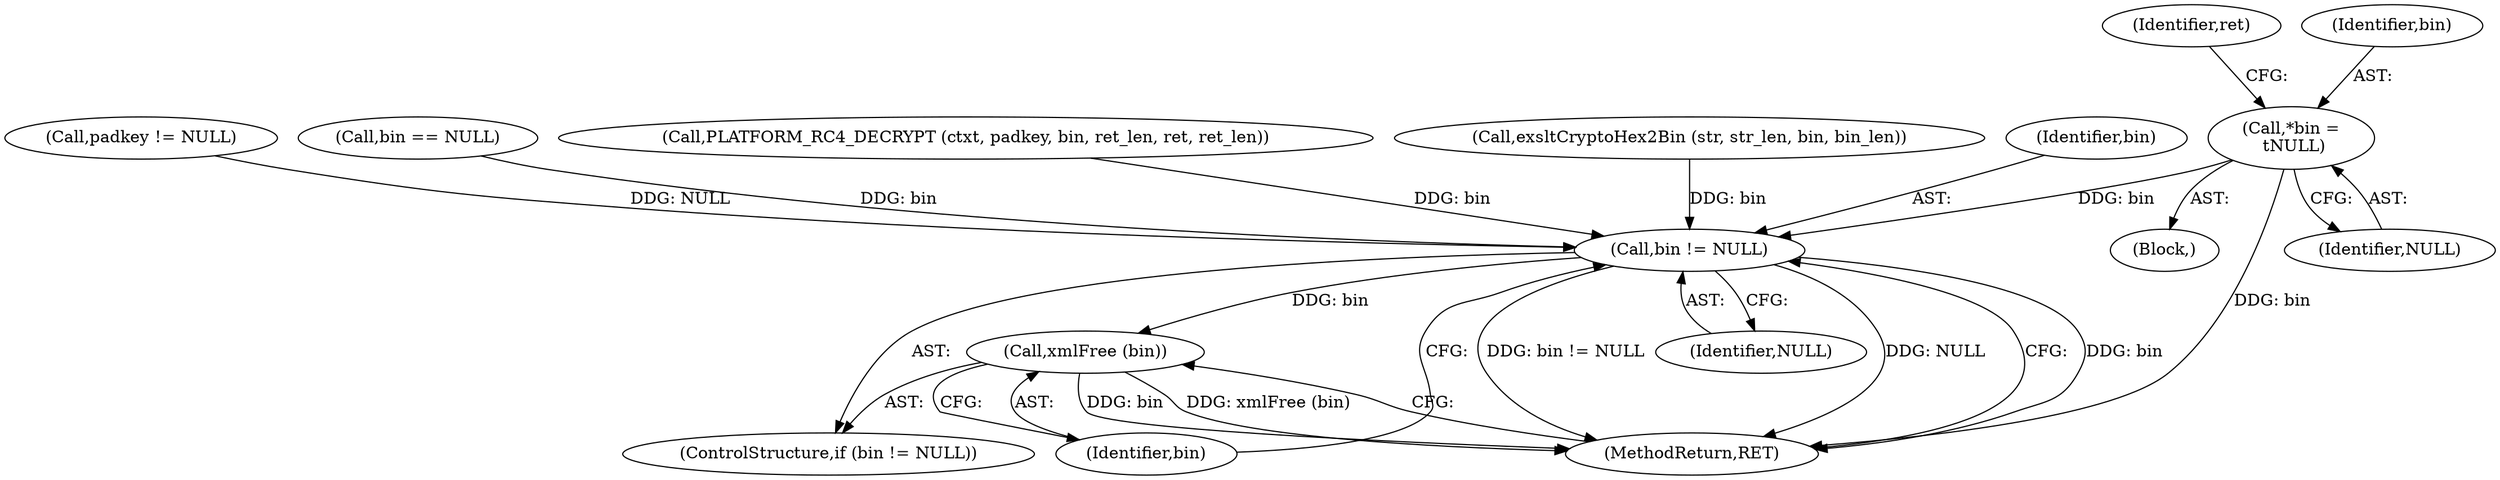 digraph "0_Chrome_96dbafe288dbe2f0cc45fa3c39daf6d0c37acbab_0@pointer" {
"1000139" [label="(Call,*bin =\n \tNULL)"];
"1000360" [label="(Call,bin != NULL)"];
"1000363" [label="(Call,xmlFree (bin))"];
"1000360" [label="(Call,bin != NULL)"];
"1000144" [label="(Identifier,ret)"];
"1000140" [label="(Identifier,bin)"];
"1000362" [label="(Identifier,NULL)"];
"1000105" [label="(Block,)"];
"1000273" [label="(Call,bin == NULL)"];
"1000359" [label="(ControlStructure,if (bin != NULL))"];
"1000363" [label="(Call,xmlFree (bin))"];
"1000139" [label="(Call,*bin =\n \tNULL)"];
"1000365" [label="(MethodReturn,RET)"];
"1000325" [label="(Call,PLATFORM_RC4_DECRYPT (ctxt, padkey, bin, ret_len, ret, ret_len))"];
"1000294" [label="(Call,exsltCryptoHex2Bin (str, str_len, bin, bin_len))"];
"1000361" [label="(Identifier,bin)"];
"1000141" [label="(Identifier,NULL)"];
"1000354" [label="(Call,padkey != NULL)"];
"1000364" [label="(Identifier,bin)"];
"1000139" -> "1000105"  [label="AST: "];
"1000139" -> "1000141"  [label="CFG: "];
"1000140" -> "1000139"  [label="AST: "];
"1000141" -> "1000139"  [label="AST: "];
"1000144" -> "1000139"  [label="CFG: "];
"1000139" -> "1000365"  [label="DDG: bin"];
"1000139" -> "1000360"  [label="DDG: bin"];
"1000360" -> "1000359"  [label="AST: "];
"1000360" -> "1000362"  [label="CFG: "];
"1000361" -> "1000360"  [label="AST: "];
"1000362" -> "1000360"  [label="AST: "];
"1000364" -> "1000360"  [label="CFG: "];
"1000365" -> "1000360"  [label="CFG: "];
"1000360" -> "1000365"  [label="DDG: bin"];
"1000360" -> "1000365"  [label="DDG: bin != NULL"];
"1000360" -> "1000365"  [label="DDG: NULL"];
"1000325" -> "1000360"  [label="DDG: bin"];
"1000273" -> "1000360"  [label="DDG: bin"];
"1000294" -> "1000360"  [label="DDG: bin"];
"1000354" -> "1000360"  [label="DDG: NULL"];
"1000360" -> "1000363"  [label="DDG: bin"];
"1000363" -> "1000359"  [label="AST: "];
"1000363" -> "1000364"  [label="CFG: "];
"1000364" -> "1000363"  [label="AST: "];
"1000365" -> "1000363"  [label="CFG: "];
"1000363" -> "1000365"  [label="DDG: bin"];
"1000363" -> "1000365"  [label="DDG: xmlFree (bin)"];
}
